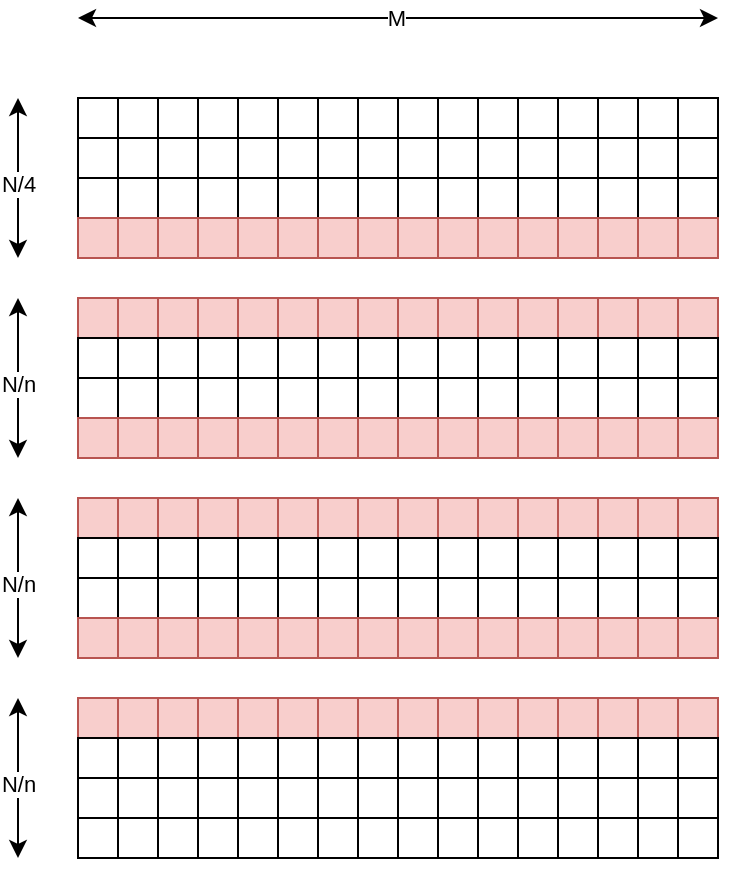 <mxfile version="22.1.2" type="device">
  <diagram name="Page-1" id="BW_q8kiMvgOXN0_l9w44">
    <mxGraphModel dx="1181" dy="976" grid="1" gridSize="10" guides="1" tooltips="1" connect="1" arrows="1" fold="1" page="1" pageScale="1" pageWidth="827" pageHeight="1169" math="0" shadow="0">
      <root>
        <mxCell id="0" />
        <mxCell id="1" parent="0" />
        <mxCell id="4HVdgIBvoIVfLKKro9Ar-2" value="" style="whiteSpace=wrap;html=1;aspect=fixed;" vertex="1" parent="1">
          <mxGeometry x="240" y="230" width="20" height="20" as="geometry" />
        </mxCell>
        <mxCell id="4HVdgIBvoIVfLKKro9Ar-3" value="" style="whiteSpace=wrap;html=1;aspect=fixed;" vertex="1" parent="1">
          <mxGeometry x="260" y="230" width="20" height="20" as="geometry" />
        </mxCell>
        <mxCell id="4HVdgIBvoIVfLKKro9Ar-4" value="" style="whiteSpace=wrap;html=1;aspect=fixed;" vertex="1" parent="1">
          <mxGeometry x="280" y="230" width="20" height="20" as="geometry" />
        </mxCell>
        <mxCell id="4HVdgIBvoIVfLKKro9Ar-5" value="" style="whiteSpace=wrap;html=1;aspect=fixed;" vertex="1" parent="1">
          <mxGeometry x="300" y="230" width="20" height="20" as="geometry" />
        </mxCell>
        <mxCell id="4HVdgIBvoIVfLKKro9Ar-6" value="" style="whiteSpace=wrap;html=1;aspect=fixed;" vertex="1" parent="1">
          <mxGeometry x="320" y="230" width="20" height="20" as="geometry" />
        </mxCell>
        <mxCell id="4HVdgIBvoIVfLKKro9Ar-7" value="" style="whiteSpace=wrap;html=1;aspect=fixed;" vertex="1" parent="1">
          <mxGeometry x="340" y="230" width="20" height="20" as="geometry" />
        </mxCell>
        <mxCell id="4HVdgIBvoIVfLKKro9Ar-8" value="" style="whiteSpace=wrap;html=1;aspect=fixed;" vertex="1" parent="1">
          <mxGeometry x="360" y="230" width="20" height="20" as="geometry" />
        </mxCell>
        <mxCell id="4HVdgIBvoIVfLKKro9Ar-9" value="" style="whiteSpace=wrap;html=1;aspect=fixed;" vertex="1" parent="1">
          <mxGeometry x="380" y="230" width="20" height="20" as="geometry" />
        </mxCell>
        <mxCell id="4HVdgIBvoIVfLKKro9Ar-10" value="" style="whiteSpace=wrap;html=1;aspect=fixed;" vertex="1" parent="1">
          <mxGeometry x="400" y="230" width="20" height="20" as="geometry" />
        </mxCell>
        <mxCell id="4HVdgIBvoIVfLKKro9Ar-11" value="" style="whiteSpace=wrap;html=1;aspect=fixed;" vertex="1" parent="1">
          <mxGeometry x="420" y="230" width="20" height="20" as="geometry" />
        </mxCell>
        <mxCell id="4HVdgIBvoIVfLKKro9Ar-12" value="" style="whiteSpace=wrap;html=1;aspect=fixed;" vertex="1" parent="1">
          <mxGeometry x="440" y="230" width="20" height="20" as="geometry" />
        </mxCell>
        <mxCell id="4HVdgIBvoIVfLKKro9Ar-13" value="" style="whiteSpace=wrap;html=1;aspect=fixed;" vertex="1" parent="1">
          <mxGeometry x="460" y="230" width="20" height="20" as="geometry" />
        </mxCell>
        <mxCell id="4HVdgIBvoIVfLKKro9Ar-14" value="" style="whiteSpace=wrap;html=1;aspect=fixed;" vertex="1" parent="1">
          <mxGeometry x="240" y="250" width="20" height="20" as="geometry" />
        </mxCell>
        <mxCell id="4HVdgIBvoIVfLKKro9Ar-15" value="" style="whiteSpace=wrap;html=1;aspect=fixed;" vertex="1" parent="1">
          <mxGeometry x="260" y="250" width="20" height="20" as="geometry" />
        </mxCell>
        <mxCell id="4HVdgIBvoIVfLKKro9Ar-16" value="" style="whiteSpace=wrap;html=1;aspect=fixed;" vertex="1" parent="1">
          <mxGeometry x="280" y="250" width="20" height="20" as="geometry" />
        </mxCell>
        <mxCell id="4HVdgIBvoIVfLKKro9Ar-17" value="" style="whiteSpace=wrap;html=1;aspect=fixed;" vertex="1" parent="1">
          <mxGeometry x="300" y="250" width="20" height="20" as="geometry" />
        </mxCell>
        <mxCell id="4HVdgIBvoIVfLKKro9Ar-18" value="" style="whiteSpace=wrap;html=1;aspect=fixed;" vertex="1" parent="1">
          <mxGeometry x="320" y="250" width="20" height="20" as="geometry" />
        </mxCell>
        <mxCell id="4HVdgIBvoIVfLKKro9Ar-19" value="" style="whiteSpace=wrap;html=1;aspect=fixed;" vertex="1" parent="1">
          <mxGeometry x="340" y="250" width="20" height="20" as="geometry" />
        </mxCell>
        <mxCell id="4HVdgIBvoIVfLKKro9Ar-20" value="" style="whiteSpace=wrap;html=1;aspect=fixed;" vertex="1" parent="1">
          <mxGeometry x="360" y="250" width="20" height="20" as="geometry" />
        </mxCell>
        <mxCell id="4HVdgIBvoIVfLKKro9Ar-21" value="" style="whiteSpace=wrap;html=1;aspect=fixed;" vertex="1" parent="1">
          <mxGeometry x="380" y="250" width="20" height="20" as="geometry" />
        </mxCell>
        <mxCell id="4HVdgIBvoIVfLKKro9Ar-22" value="" style="whiteSpace=wrap;html=1;aspect=fixed;" vertex="1" parent="1">
          <mxGeometry x="400" y="250" width="20" height="20" as="geometry" />
        </mxCell>
        <mxCell id="4HVdgIBvoIVfLKKro9Ar-23" value="" style="whiteSpace=wrap;html=1;aspect=fixed;" vertex="1" parent="1">
          <mxGeometry x="420" y="250" width="20" height="20" as="geometry" />
        </mxCell>
        <mxCell id="4HVdgIBvoIVfLKKro9Ar-24" value="" style="whiteSpace=wrap;html=1;aspect=fixed;" vertex="1" parent="1">
          <mxGeometry x="440" y="250" width="20" height="20" as="geometry" />
        </mxCell>
        <mxCell id="4HVdgIBvoIVfLKKro9Ar-25" value="" style="whiteSpace=wrap;html=1;aspect=fixed;" vertex="1" parent="1">
          <mxGeometry x="460" y="250" width="20" height="20" as="geometry" />
        </mxCell>
        <mxCell id="4HVdgIBvoIVfLKKro9Ar-26" value="" style="whiteSpace=wrap;html=1;aspect=fixed;" vertex="1" parent="1">
          <mxGeometry x="240" y="270" width="20" height="20" as="geometry" />
        </mxCell>
        <mxCell id="4HVdgIBvoIVfLKKro9Ar-27" value="" style="whiteSpace=wrap;html=1;aspect=fixed;" vertex="1" parent="1">
          <mxGeometry x="260" y="270" width="20" height="20" as="geometry" />
        </mxCell>
        <mxCell id="4HVdgIBvoIVfLKKro9Ar-28" value="" style="whiteSpace=wrap;html=1;aspect=fixed;" vertex="1" parent="1">
          <mxGeometry x="280" y="270" width="20" height="20" as="geometry" />
        </mxCell>
        <mxCell id="4HVdgIBvoIVfLKKro9Ar-29" value="" style="whiteSpace=wrap;html=1;aspect=fixed;" vertex="1" parent="1">
          <mxGeometry x="300" y="270" width="20" height="20" as="geometry" />
        </mxCell>
        <mxCell id="4HVdgIBvoIVfLKKro9Ar-30" value="" style="whiteSpace=wrap;html=1;aspect=fixed;" vertex="1" parent="1">
          <mxGeometry x="320" y="270" width="20" height="20" as="geometry" />
        </mxCell>
        <mxCell id="4HVdgIBvoIVfLKKro9Ar-31" value="" style="whiteSpace=wrap;html=1;aspect=fixed;" vertex="1" parent="1">
          <mxGeometry x="340" y="270" width="20" height="20" as="geometry" />
        </mxCell>
        <mxCell id="4HVdgIBvoIVfLKKro9Ar-32" value="" style="whiteSpace=wrap;html=1;aspect=fixed;" vertex="1" parent="1">
          <mxGeometry x="360" y="270" width="20" height="20" as="geometry" />
        </mxCell>
        <mxCell id="4HVdgIBvoIVfLKKro9Ar-33" value="" style="whiteSpace=wrap;html=1;aspect=fixed;" vertex="1" parent="1">
          <mxGeometry x="380" y="270" width="20" height="20" as="geometry" />
        </mxCell>
        <mxCell id="4HVdgIBvoIVfLKKro9Ar-34" value="" style="whiteSpace=wrap;html=1;aspect=fixed;" vertex="1" parent="1">
          <mxGeometry x="400" y="270" width="20" height="20" as="geometry" />
        </mxCell>
        <mxCell id="4HVdgIBvoIVfLKKro9Ar-35" value="" style="whiteSpace=wrap;html=1;aspect=fixed;" vertex="1" parent="1">
          <mxGeometry x="420" y="270" width="20" height="20" as="geometry" />
        </mxCell>
        <mxCell id="4HVdgIBvoIVfLKKro9Ar-36" value="" style="whiteSpace=wrap;html=1;aspect=fixed;" vertex="1" parent="1">
          <mxGeometry x="440" y="270" width="20" height="20" as="geometry" />
        </mxCell>
        <mxCell id="4HVdgIBvoIVfLKKro9Ar-37" value="" style="whiteSpace=wrap;html=1;aspect=fixed;" vertex="1" parent="1">
          <mxGeometry x="460" y="270" width="20" height="20" as="geometry" />
        </mxCell>
        <mxCell id="4HVdgIBvoIVfLKKro9Ar-38" value="" style="whiteSpace=wrap;html=1;aspect=fixed;fillColor=#f8cecc;strokeColor=#b85450;" vertex="1" parent="1">
          <mxGeometry x="240" y="290" width="20" height="20" as="geometry" />
        </mxCell>
        <mxCell id="4HVdgIBvoIVfLKKro9Ar-39" value="" style="whiteSpace=wrap;html=1;aspect=fixed;fillColor=#f8cecc;strokeColor=#b85450;" vertex="1" parent="1">
          <mxGeometry x="260" y="290" width="20" height="20" as="geometry" />
        </mxCell>
        <mxCell id="4HVdgIBvoIVfLKKro9Ar-40" value="" style="whiteSpace=wrap;html=1;aspect=fixed;fillColor=#f8cecc;strokeColor=#b85450;" vertex="1" parent="1">
          <mxGeometry x="280" y="290" width="20" height="20" as="geometry" />
        </mxCell>
        <mxCell id="4HVdgIBvoIVfLKKro9Ar-41" value="" style="whiteSpace=wrap;html=1;aspect=fixed;fillColor=#f8cecc;strokeColor=#b85450;" vertex="1" parent="1">
          <mxGeometry x="300" y="290" width="20" height="20" as="geometry" />
        </mxCell>
        <mxCell id="4HVdgIBvoIVfLKKro9Ar-42" value="" style="whiteSpace=wrap;html=1;aspect=fixed;fillColor=#f8cecc;strokeColor=#b85450;" vertex="1" parent="1">
          <mxGeometry x="320" y="290" width="20" height="20" as="geometry" />
        </mxCell>
        <mxCell id="4HVdgIBvoIVfLKKro9Ar-43" value="" style="whiteSpace=wrap;html=1;aspect=fixed;fillColor=#f8cecc;strokeColor=#b85450;" vertex="1" parent="1">
          <mxGeometry x="340" y="290" width="20" height="20" as="geometry" />
        </mxCell>
        <mxCell id="4HVdgIBvoIVfLKKro9Ar-44" value="" style="whiteSpace=wrap;html=1;aspect=fixed;fillColor=#f8cecc;strokeColor=#b85450;" vertex="1" parent="1">
          <mxGeometry x="360" y="290" width="20" height="20" as="geometry" />
        </mxCell>
        <mxCell id="4HVdgIBvoIVfLKKro9Ar-45" value="" style="whiteSpace=wrap;html=1;aspect=fixed;fillColor=#f8cecc;strokeColor=#b85450;" vertex="1" parent="1">
          <mxGeometry x="380" y="290" width="20" height="20" as="geometry" />
        </mxCell>
        <mxCell id="4HVdgIBvoIVfLKKro9Ar-46" value="" style="whiteSpace=wrap;html=1;aspect=fixed;fillColor=#f8cecc;strokeColor=#b85450;" vertex="1" parent="1">
          <mxGeometry x="400" y="290" width="20" height="20" as="geometry" />
        </mxCell>
        <mxCell id="4HVdgIBvoIVfLKKro9Ar-47" value="" style="whiteSpace=wrap;html=1;aspect=fixed;fillColor=#f8cecc;strokeColor=#b85450;" vertex="1" parent="1">
          <mxGeometry x="420" y="290" width="20" height="20" as="geometry" />
        </mxCell>
        <mxCell id="4HVdgIBvoIVfLKKro9Ar-48" value="" style="whiteSpace=wrap;html=1;aspect=fixed;fillColor=#f8cecc;strokeColor=#b85450;" vertex="1" parent="1">
          <mxGeometry x="440" y="290" width="20" height="20" as="geometry" />
        </mxCell>
        <mxCell id="4HVdgIBvoIVfLKKro9Ar-49" value="" style="whiteSpace=wrap;html=1;aspect=fixed;fillColor=#f8cecc;strokeColor=#b85450;" vertex="1" parent="1">
          <mxGeometry x="460" y="290" width="20" height="20" as="geometry" />
        </mxCell>
        <mxCell id="4HVdgIBvoIVfLKKro9Ar-50" value="" style="whiteSpace=wrap;html=1;aspect=fixed;fillColor=#f8cecc;strokeColor=#b85450;" vertex="1" parent="1">
          <mxGeometry x="240" y="330" width="20" height="20" as="geometry" />
        </mxCell>
        <mxCell id="4HVdgIBvoIVfLKKro9Ar-51" value="" style="whiteSpace=wrap;html=1;aspect=fixed;fillColor=#f8cecc;strokeColor=#b85450;" vertex="1" parent="1">
          <mxGeometry x="260" y="330" width="20" height="20" as="geometry" />
        </mxCell>
        <mxCell id="4HVdgIBvoIVfLKKro9Ar-52" value="" style="whiteSpace=wrap;html=1;aspect=fixed;fillColor=#f8cecc;strokeColor=#b85450;" vertex="1" parent="1">
          <mxGeometry x="280" y="330" width="20" height="20" as="geometry" />
        </mxCell>
        <mxCell id="4HVdgIBvoIVfLKKro9Ar-53" value="" style="whiteSpace=wrap;html=1;aspect=fixed;fillColor=#f8cecc;strokeColor=#b85450;" vertex="1" parent="1">
          <mxGeometry x="300" y="330" width="20" height="20" as="geometry" />
        </mxCell>
        <mxCell id="4HVdgIBvoIVfLKKro9Ar-54" value="" style="whiteSpace=wrap;html=1;aspect=fixed;fillColor=#f8cecc;strokeColor=#b85450;" vertex="1" parent="1">
          <mxGeometry x="320" y="330" width="20" height="20" as="geometry" />
        </mxCell>
        <mxCell id="4HVdgIBvoIVfLKKro9Ar-55" value="" style="whiteSpace=wrap;html=1;aspect=fixed;fillColor=#f8cecc;strokeColor=#b85450;" vertex="1" parent="1">
          <mxGeometry x="340" y="330" width="20" height="20" as="geometry" />
        </mxCell>
        <mxCell id="4HVdgIBvoIVfLKKro9Ar-56" value="" style="whiteSpace=wrap;html=1;aspect=fixed;fillColor=#f8cecc;strokeColor=#b85450;" vertex="1" parent="1">
          <mxGeometry x="360" y="330" width="20" height="20" as="geometry" />
        </mxCell>
        <mxCell id="4HVdgIBvoIVfLKKro9Ar-57" value="" style="whiteSpace=wrap;html=1;aspect=fixed;fillColor=#f8cecc;strokeColor=#b85450;" vertex="1" parent="1">
          <mxGeometry x="380" y="330" width="20" height="20" as="geometry" />
        </mxCell>
        <mxCell id="4HVdgIBvoIVfLKKro9Ar-58" value="" style="whiteSpace=wrap;html=1;aspect=fixed;fillColor=#f8cecc;strokeColor=#b85450;" vertex="1" parent="1">
          <mxGeometry x="400" y="330" width="20" height="20" as="geometry" />
        </mxCell>
        <mxCell id="4HVdgIBvoIVfLKKro9Ar-59" value="" style="whiteSpace=wrap;html=1;aspect=fixed;fillColor=#f8cecc;strokeColor=#b85450;" vertex="1" parent="1">
          <mxGeometry x="420" y="330" width="20" height="20" as="geometry" />
        </mxCell>
        <mxCell id="4HVdgIBvoIVfLKKro9Ar-60" value="" style="whiteSpace=wrap;html=1;aspect=fixed;fillColor=#f8cecc;strokeColor=#b85450;" vertex="1" parent="1">
          <mxGeometry x="440" y="330" width="20" height="20" as="geometry" />
        </mxCell>
        <mxCell id="4HVdgIBvoIVfLKKro9Ar-61" value="" style="whiteSpace=wrap;html=1;aspect=fixed;fillColor=#f8cecc;strokeColor=#b85450;" vertex="1" parent="1">
          <mxGeometry x="460" y="330" width="20" height="20" as="geometry" />
        </mxCell>
        <mxCell id="4HVdgIBvoIVfLKKro9Ar-62" value="" style="whiteSpace=wrap;html=1;aspect=fixed;" vertex="1" parent="1">
          <mxGeometry x="240" y="350" width="20" height="20" as="geometry" />
        </mxCell>
        <mxCell id="4HVdgIBvoIVfLKKro9Ar-63" value="" style="whiteSpace=wrap;html=1;aspect=fixed;" vertex="1" parent="1">
          <mxGeometry x="260" y="350" width="20" height="20" as="geometry" />
        </mxCell>
        <mxCell id="4HVdgIBvoIVfLKKro9Ar-64" value="" style="whiteSpace=wrap;html=1;aspect=fixed;" vertex="1" parent="1">
          <mxGeometry x="280" y="350" width="20" height="20" as="geometry" />
        </mxCell>
        <mxCell id="4HVdgIBvoIVfLKKro9Ar-65" value="" style="whiteSpace=wrap;html=1;aspect=fixed;" vertex="1" parent="1">
          <mxGeometry x="300" y="350" width="20" height="20" as="geometry" />
        </mxCell>
        <mxCell id="4HVdgIBvoIVfLKKro9Ar-66" value="" style="whiteSpace=wrap;html=1;aspect=fixed;" vertex="1" parent="1">
          <mxGeometry x="320" y="350" width="20" height="20" as="geometry" />
        </mxCell>
        <mxCell id="4HVdgIBvoIVfLKKro9Ar-67" value="" style="whiteSpace=wrap;html=1;aspect=fixed;" vertex="1" parent="1">
          <mxGeometry x="340" y="350" width="20" height="20" as="geometry" />
        </mxCell>
        <mxCell id="4HVdgIBvoIVfLKKro9Ar-68" value="" style="whiteSpace=wrap;html=1;aspect=fixed;" vertex="1" parent="1">
          <mxGeometry x="360" y="350" width="20" height="20" as="geometry" />
        </mxCell>
        <mxCell id="4HVdgIBvoIVfLKKro9Ar-69" value="" style="whiteSpace=wrap;html=1;aspect=fixed;" vertex="1" parent="1">
          <mxGeometry x="380" y="350" width="20" height="20" as="geometry" />
        </mxCell>
        <mxCell id="4HVdgIBvoIVfLKKro9Ar-70" value="" style="whiteSpace=wrap;html=1;aspect=fixed;" vertex="1" parent="1">
          <mxGeometry x="400" y="350" width="20" height="20" as="geometry" />
        </mxCell>
        <mxCell id="4HVdgIBvoIVfLKKro9Ar-71" value="" style="whiteSpace=wrap;html=1;aspect=fixed;" vertex="1" parent="1">
          <mxGeometry x="420" y="350" width="20" height="20" as="geometry" />
        </mxCell>
        <mxCell id="4HVdgIBvoIVfLKKro9Ar-72" value="" style="whiteSpace=wrap;html=1;aspect=fixed;" vertex="1" parent="1">
          <mxGeometry x="440" y="350" width="20" height="20" as="geometry" />
        </mxCell>
        <mxCell id="4HVdgIBvoIVfLKKro9Ar-73" value="" style="whiteSpace=wrap;html=1;aspect=fixed;" vertex="1" parent="1">
          <mxGeometry x="460" y="350" width="20" height="20" as="geometry" />
        </mxCell>
        <mxCell id="4HVdgIBvoIVfLKKro9Ar-74" value="" style="whiteSpace=wrap;html=1;aspect=fixed;" vertex="1" parent="1">
          <mxGeometry x="240" y="370" width="20" height="20" as="geometry" />
        </mxCell>
        <mxCell id="4HVdgIBvoIVfLKKro9Ar-75" value="" style="whiteSpace=wrap;html=1;aspect=fixed;" vertex="1" parent="1">
          <mxGeometry x="260" y="370" width="20" height="20" as="geometry" />
        </mxCell>
        <mxCell id="4HVdgIBvoIVfLKKro9Ar-76" value="" style="whiteSpace=wrap;html=1;aspect=fixed;" vertex="1" parent="1">
          <mxGeometry x="280" y="370" width="20" height="20" as="geometry" />
        </mxCell>
        <mxCell id="4HVdgIBvoIVfLKKro9Ar-77" value="" style="whiteSpace=wrap;html=1;aspect=fixed;" vertex="1" parent="1">
          <mxGeometry x="300" y="370" width="20" height="20" as="geometry" />
        </mxCell>
        <mxCell id="4HVdgIBvoIVfLKKro9Ar-78" value="" style="whiteSpace=wrap;html=1;aspect=fixed;" vertex="1" parent="1">
          <mxGeometry x="320" y="370" width="20" height="20" as="geometry" />
        </mxCell>
        <mxCell id="4HVdgIBvoIVfLKKro9Ar-79" value="" style="whiteSpace=wrap;html=1;aspect=fixed;" vertex="1" parent="1">
          <mxGeometry x="340" y="370" width="20" height="20" as="geometry" />
        </mxCell>
        <mxCell id="4HVdgIBvoIVfLKKro9Ar-80" value="" style="whiteSpace=wrap;html=1;aspect=fixed;" vertex="1" parent="1">
          <mxGeometry x="360" y="370" width="20" height="20" as="geometry" />
        </mxCell>
        <mxCell id="4HVdgIBvoIVfLKKro9Ar-81" value="" style="whiteSpace=wrap;html=1;aspect=fixed;" vertex="1" parent="1">
          <mxGeometry x="380" y="370" width="20" height="20" as="geometry" />
        </mxCell>
        <mxCell id="4HVdgIBvoIVfLKKro9Ar-82" value="" style="whiteSpace=wrap;html=1;aspect=fixed;" vertex="1" parent="1">
          <mxGeometry x="400" y="370" width="20" height="20" as="geometry" />
        </mxCell>
        <mxCell id="4HVdgIBvoIVfLKKro9Ar-83" value="" style="whiteSpace=wrap;html=1;aspect=fixed;" vertex="1" parent="1">
          <mxGeometry x="420" y="370" width="20" height="20" as="geometry" />
        </mxCell>
        <mxCell id="4HVdgIBvoIVfLKKro9Ar-84" value="" style="whiteSpace=wrap;html=1;aspect=fixed;" vertex="1" parent="1">
          <mxGeometry x="440" y="370" width="20" height="20" as="geometry" />
        </mxCell>
        <mxCell id="4HVdgIBvoIVfLKKro9Ar-85" value="" style="whiteSpace=wrap;html=1;aspect=fixed;" vertex="1" parent="1">
          <mxGeometry x="460" y="370" width="20" height="20" as="geometry" />
        </mxCell>
        <mxCell id="4HVdgIBvoIVfLKKro9Ar-86" value="" style="whiteSpace=wrap;html=1;aspect=fixed;fillColor=#f8cecc;strokeColor=#b85450;" vertex="1" parent="1">
          <mxGeometry x="240" y="390" width="20" height="20" as="geometry" />
        </mxCell>
        <mxCell id="4HVdgIBvoIVfLKKro9Ar-87" value="" style="whiteSpace=wrap;html=1;aspect=fixed;fillColor=#f8cecc;strokeColor=#b85450;" vertex="1" parent="1">
          <mxGeometry x="260" y="390" width="20" height="20" as="geometry" />
        </mxCell>
        <mxCell id="4HVdgIBvoIVfLKKro9Ar-88" value="" style="whiteSpace=wrap;html=1;aspect=fixed;fillColor=#f8cecc;strokeColor=#b85450;" vertex="1" parent="1">
          <mxGeometry x="280" y="390" width="20" height="20" as="geometry" />
        </mxCell>
        <mxCell id="4HVdgIBvoIVfLKKro9Ar-89" value="" style="whiteSpace=wrap;html=1;aspect=fixed;fillColor=#f8cecc;strokeColor=#b85450;" vertex="1" parent="1">
          <mxGeometry x="300" y="390" width="20" height="20" as="geometry" />
        </mxCell>
        <mxCell id="4HVdgIBvoIVfLKKro9Ar-90" value="" style="whiteSpace=wrap;html=1;aspect=fixed;fillColor=#f8cecc;strokeColor=#b85450;" vertex="1" parent="1">
          <mxGeometry x="320" y="390" width="20" height="20" as="geometry" />
        </mxCell>
        <mxCell id="4HVdgIBvoIVfLKKro9Ar-91" value="" style="whiteSpace=wrap;html=1;aspect=fixed;fillColor=#f8cecc;strokeColor=#b85450;" vertex="1" parent="1">
          <mxGeometry x="340" y="390" width="20" height="20" as="geometry" />
        </mxCell>
        <mxCell id="4HVdgIBvoIVfLKKro9Ar-92" value="" style="whiteSpace=wrap;html=1;aspect=fixed;fillColor=#f8cecc;strokeColor=#b85450;" vertex="1" parent="1">
          <mxGeometry x="360" y="390" width="20" height="20" as="geometry" />
        </mxCell>
        <mxCell id="4HVdgIBvoIVfLKKro9Ar-93" value="" style="whiteSpace=wrap;html=1;aspect=fixed;fillColor=#f8cecc;strokeColor=#b85450;" vertex="1" parent="1">
          <mxGeometry x="380" y="390" width="20" height="20" as="geometry" />
        </mxCell>
        <mxCell id="4HVdgIBvoIVfLKKro9Ar-94" value="" style="whiteSpace=wrap;html=1;aspect=fixed;fillColor=#f8cecc;strokeColor=#b85450;" vertex="1" parent="1">
          <mxGeometry x="400" y="390" width="20" height="20" as="geometry" />
        </mxCell>
        <mxCell id="4HVdgIBvoIVfLKKro9Ar-95" value="" style="whiteSpace=wrap;html=1;aspect=fixed;fillColor=#f8cecc;strokeColor=#b85450;" vertex="1" parent="1">
          <mxGeometry x="420" y="390" width="20" height="20" as="geometry" />
        </mxCell>
        <mxCell id="4HVdgIBvoIVfLKKro9Ar-96" value="" style="whiteSpace=wrap;html=1;aspect=fixed;fillColor=#f8cecc;strokeColor=#b85450;" vertex="1" parent="1">
          <mxGeometry x="440" y="390" width="20" height="20" as="geometry" />
        </mxCell>
        <mxCell id="4HVdgIBvoIVfLKKro9Ar-97" value="" style="whiteSpace=wrap;html=1;aspect=fixed;fillColor=#f8cecc;strokeColor=#b85450;" vertex="1" parent="1">
          <mxGeometry x="460" y="390" width="20" height="20" as="geometry" />
        </mxCell>
        <mxCell id="4HVdgIBvoIVfLKKro9Ar-98" value="" style="whiteSpace=wrap;html=1;aspect=fixed;fillColor=#f8cecc;strokeColor=#b85450;" vertex="1" parent="1">
          <mxGeometry x="240" y="430" width="20" height="20" as="geometry" />
        </mxCell>
        <mxCell id="4HVdgIBvoIVfLKKro9Ar-99" value="" style="whiteSpace=wrap;html=1;aspect=fixed;fillColor=#f8cecc;strokeColor=#b85450;" vertex="1" parent="1">
          <mxGeometry x="260" y="430" width="20" height="20" as="geometry" />
        </mxCell>
        <mxCell id="4HVdgIBvoIVfLKKro9Ar-100" value="" style="whiteSpace=wrap;html=1;aspect=fixed;fillColor=#f8cecc;strokeColor=#b85450;" vertex="1" parent="1">
          <mxGeometry x="280" y="430" width="20" height="20" as="geometry" />
        </mxCell>
        <mxCell id="4HVdgIBvoIVfLKKro9Ar-101" value="" style="whiteSpace=wrap;html=1;aspect=fixed;fillColor=#f8cecc;strokeColor=#b85450;" vertex="1" parent="1">
          <mxGeometry x="300" y="430" width="20" height="20" as="geometry" />
        </mxCell>
        <mxCell id="4HVdgIBvoIVfLKKro9Ar-102" value="" style="whiteSpace=wrap;html=1;aspect=fixed;fillColor=#f8cecc;strokeColor=#b85450;" vertex="1" parent="1">
          <mxGeometry x="320" y="430" width="20" height="20" as="geometry" />
        </mxCell>
        <mxCell id="4HVdgIBvoIVfLKKro9Ar-103" value="" style="whiteSpace=wrap;html=1;aspect=fixed;fillColor=#f8cecc;strokeColor=#b85450;" vertex="1" parent="1">
          <mxGeometry x="340" y="430" width="20" height="20" as="geometry" />
        </mxCell>
        <mxCell id="4HVdgIBvoIVfLKKro9Ar-104" value="" style="whiteSpace=wrap;html=1;aspect=fixed;fillColor=#f8cecc;strokeColor=#b85450;" vertex="1" parent="1">
          <mxGeometry x="360" y="430" width="20" height="20" as="geometry" />
        </mxCell>
        <mxCell id="4HVdgIBvoIVfLKKro9Ar-105" value="" style="whiteSpace=wrap;html=1;aspect=fixed;fillColor=#f8cecc;strokeColor=#b85450;" vertex="1" parent="1">
          <mxGeometry x="380" y="430" width="20" height="20" as="geometry" />
        </mxCell>
        <mxCell id="4HVdgIBvoIVfLKKro9Ar-106" value="" style="whiteSpace=wrap;html=1;aspect=fixed;fillColor=#f8cecc;strokeColor=#b85450;" vertex="1" parent="1">
          <mxGeometry x="400" y="430" width="20" height="20" as="geometry" />
        </mxCell>
        <mxCell id="4HVdgIBvoIVfLKKro9Ar-107" value="" style="whiteSpace=wrap;html=1;aspect=fixed;fillColor=#f8cecc;strokeColor=#b85450;" vertex="1" parent="1">
          <mxGeometry x="420" y="430" width="20" height="20" as="geometry" />
        </mxCell>
        <mxCell id="4HVdgIBvoIVfLKKro9Ar-108" value="" style="whiteSpace=wrap;html=1;aspect=fixed;fillColor=#f8cecc;strokeColor=#b85450;" vertex="1" parent="1">
          <mxGeometry x="440" y="430" width="20" height="20" as="geometry" />
        </mxCell>
        <mxCell id="4HVdgIBvoIVfLKKro9Ar-109" value="" style="whiteSpace=wrap;html=1;aspect=fixed;fillColor=#f8cecc;strokeColor=#b85450;" vertex="1" parent="1">
          <mxGeometry x="460" y="430" width="20" height="20" as="geometry" />
        </mxCell>
        <mxCell id="4HVdgIBvoIVfLKKro9Ar-110" value="" style="whiteSpace=wrap;html=1;aspect=fixed;" vertex="1" parent="1">
          <mxGeometry x="240" y="450" width="20" height="20" as="geometry" />
        </mxCell>
        <mxCell id="4HVdgIBvoIVfLKKro9Ar-111" value="" style="whiteSpace=wrap;html=1;aspect=fixed;" vertex="1" parent="1">
          <mxGeometry x="260" y="450" width="20" height="20" as="geometry" />
        </mxCell>
        <mxCell id="4HVdgIBvoIVfLKKro9Ar-112" value="" style="whiteSpace=wrap;html=1;aspect=fixed;" vertex="1" parent="1">
          <mxGeometry x="280" y="450" width="20" height="20" as="geometry" />
        </mxCell>
        <mxCell id="4HVdgIBvoIVfLKKro9Ar-113" value="" style="whiteSpace=wrap;html=1;aspect=fixed;" vertex="1" parent="1">
          <mxGeometry x="300" y="450" width="20" height="20" as="geometry" />
        </mxCell>
        <mxCell id="4HVdgIBvoIVfLKKro9Ar-114" value="" style="whiteSpace=wrap;html=1;aspect=fixed;" vertex="1" parent="1">
          <mxGeometry x="320" y="450" width="20" height="20" as="geometry" />
        </mxCell>
        <mxCell id="4HVdgIBvoIVfLKKro9Ar-115" value="" style="whiteSpace=wrap;html=1;aspect=fixed;" vertex="1" parent="1">
          <mxGeometry x="340" y="450" width="20" height="20" as="geometry" />
        </mxCell>
        <mxCell id="4HVdgIBvoIVfLKKro9Ar-116" value="" style="whiteSpace=wrap;html=1;aspect=fixed;" vertex="1" parent="1">
          <mxGeometry x="360" y="450" width="20" height="20" as="geometry" />
        </mxCell>
        <mxCell id="4HVdgIBvoIVfLKKro9Ar-117" value="" style="whiteSpace=wrap;html=1;aspect=fixed;" vertex="1" parent="1">
          <mxGeometry x="380" y="450" width="20" height="20" as="geometry" />
        </mxCell>
        <mxCell id="4HVdgIBvoIVfLKKro9Ar-118" value="" style="whiteSpace=wrap;html=1;aspect=fixed;" vertex="1" parent="1">
          <mxGeometry x="400" y="450" width="20" height="20" as="geometry" />
        </mxCell>
        <mxCell id="4HVdgIBvoIVfLKKro9Ar-119" value="" style="whiteSpace=wrap;html=1;aspect=fixed;" vertex="1" parent="1">
          <mxGeometry x="420" y="450" width="20" height="20" as="geometry" />
        </mxCell>
        <mxCell id="4HVdgIBvoIVfLKKro9Ar-120" value="" style="whiteSpace=wrap;html=1;aspect=fixed;" vertex="1" parent="1">
          <mxGeometry x="440" y="450" width="20" height="20" as="geometry" />
        </mxCell>
        <mxCell id="4HVdgIBvoIVfLKKro9Ar-121" value="" style="whiteSpace=wrap;html=1;aspect=fixed;" vertex="1" parent="1">
          <mxGeometry x="460" y="450" width="20" height="20" as="geometry" />
        </mxCell>
        <mxCell id="4HVdgIBvoIVfLKKro9Ar-122" value="" style="whiteSpace=wrap;html=1;aspect=fixed;" vertex="1" parent="1">
          <mxGeometry x="240" y="470" width="20" height="20" as="geometry" />
        </mxCell>
        <mxCell id="4HVdgIBvoIVfLKKro9Ar-123" value="" style="whiteSpace=wrap;html=1;aspect=fixed;" vertex="1" parent="1">
          <mxGeometry x="260" y="470" width="20" height="20" as="geometry" />
        </mxCell>
        <mxCell id="4HVdgIBvoIVfLKKro9Ar-124" value="" style="whiteSpace=wrap;html=1;aspect=fixed;" vertex="1" parent="1">
          <mxGeometry x="280" y="470" width="20" height="20" as="geometry" />
        </mxCell>
        <mxCell id="4HVdgIBvoIVfLKKro9Ar-125" value="" style="whiteSpace=wrap;html=1;aspect=fixed;" vertex="1" parent="1">
          <mxGeometry x="300" y="470" width="20" height="20" as="geometry" />
        </mxCell>
        <mxCell id="4HVdgIBvoIVfLKKro9Ar-126" value="" style="whiteSpace=wrap;html=1;aspect=fixed;" vertex="1" parent="1">
          <mxGeometry x="320" y="470" width="20" height="20" as="geometry" />
        </mxCell>
        <mxCell id="4HVdgIBvoIVfLKKro9Ar-127" value="" style="whiteSpace=wrap;html=1;aspect=fixed;" vertex="1" parent="1">
          <mxGeometry x="340" y="470" width="20" height="20" as="geometry" />
        </mxCell>
        <mxCell id="4HVdgIBvoIVfLKKro9Ar-128" value="" style="whiteSpace=wrap;html=1;aspect=fixed;" vertex="1" parent="1">
          <mxGeometry x="360" y="470" width="20" height="20" as="geometry" />
        </mxCell>
        <mxCell id="4HVdgIBvoIVfLKKro9Ar-129" value="" style="whiteSpace=wrap;html=1;aspect=fixed;" vertex="1" parent="1">
          <mxGeometry x="380" y="470" width="20" height="20" as="geometry" />
        </mxCell>
        <mxCell id="4HVdgIBvoIVfLKKro9Ar-130" value="" style="whiteSpace=wrap;html=1;aspect=fixed;" vertex="1" parent="1">
          <mxGeometry x="400" y="470" width="20" height="20" as="geometry" />
        </mxCell>
        <mxCell id="4HVdgIBvoIVfLKKro9Ar-131" value="" style="whiteSpace=wrap;html=1;aspect=fixed;" vertex="1" parent="1">
          <mxGeometry x="420" y="470" width="20" height="20" as="geometry" />
        </mxCell>
        <mxCell id="4HVdgIBvoIVfLKKro9Ar-132" value="" style="whiteSpace=wrap;html=1;aspect=fixed;" vertex="1" parent="1">
          <mxGeometry x="440" y="470" width="20" height="20" as="geometry" />
        </mxCell>
        <mxCell id="4HVdgIBvoIVfLKKro9Ar-133" value="" style="whiteSpace=wrap;html=1;aspect=fixed;" vertex="1" parent="1">
          <mxGeometry x="460" y="470" width="20" height="20" as="geometry" />
        </mxCell>
        <mxCell id="4HVdgIBvoIVfLKKro9Ar-134" value="" style="whiteSpace=wrap;html=1;aspect=fixed;fillColor=#f8cecc;strokeColor=#b85450;" vertex="1" parent="1">
          <mxGeometry x="240" y="490" width="20" height="20" as="geometry" />
        </mxCell>
        <mxCell id="4HVdgIBvoIVfLKKro9Ar-135" value="" style="whiteSpace=wrap;html=1;aspect=fixed;fillColor=#f8cecc;strokeColor=#b85450;" vertex="1" parent="1">
          <mxGeometry x="260" y="490" width="20" height="20" as="geometry" />
        </mxCell>
        <mxCell id="4HVdgIBvoIVfLKKro9Ar-136" value="" style="whiteSpace=wrap;html=1;aspect=fixed;fillColor=#f8cecc;strokeColor=#b85450;" vertex="1" parent="1">
          <mxGeometry x="280" y="490" width="20" height="20" as="geometry" />
        </mxCell>
        <mxCell id="4HVdgIBvoIVfLKKro9Ar-137" value="" style="whiteSpace=wrap;html=1;aspect=fixed;fillColor=#f8cecc;strokeColor=#b85450;" vertex="1" parent="1">
          <mxGeometry x="300" y="490" width="20" height="20" as="geometry" />
        </mxCell>
        <mxCell id="4HVdgIBvoIVfLKKro9Ar-138" value="" style="whiteSpace=wrap;html=1;aspect=fixed;fillColor=#f8cecc;strokeColor=#b85450;" vertex="1" parent="1">
          <mxGeometry x="320" y="490" width="20" height="20" as="geometry" />
        </mxCell>
        <mxCell id="4HVdgIBvoIVfLKKro9Ar-139" value="" style="whiteSpace=wrap;html=1;aspect=fixed;fillColor=#f8cecc;strokeColor=#b85450;" vertex="1" parent="1">
          <mxGeometry x="340" y="490" width="20" height="20" as="geometry" />
        </mxCell>
        <mxCell id="4HVdgIBvoIVfLKKro9Ar-140" value="" style="whiteSpace=wrap;html=1;aspect=fixed;fillColor=#f8cecc;strokeColor=#b85450;" vertex="1" parent="1">
          <mxGeometry x="360" y="490" width="20" height="20" as="geometry" />
        </mxCell>
        <mxCell id="4HVdgIBvoIVfLKKro9Ar-141" value="" style="whiteSpace=wrap;html=1;aspect=fixed;fillColor=#f8cecc;strokeColor=#b85450;" vertex="1" parent="1">
          <mxGeometry x="380" y="490" width="20" height="20" as="geometry" />
        </mxCell>
        <mxCell id="4HVdgIBvoIVfLKKro9Ar-142" value="" style="whiteSpace=wrap;html=1;aspect=fixed;fillColor=#f8cecc;strokeColor=#b85450;" vertex="1" parent="1">
          <mxGeometry x="400" y="490" width="20" height="20" as="geometry" />
        </mxCell>
        <mxCell id="4HVdgIBvoIVfLKKro9Ar-143" value="" style="whiteSpace=wrap;html=1;aspect=fixed;fillColor=#f8cecc;strokeColor=#b85450;" vertex="1" parent="1">
          <mxGeometry x="420" y="490" width="20" height="20" as="geometry" />
        </mxCell>
        <mxCell id="4HVdgIBvoIVfLKKro9Ar-144" value="" style="whiteSpace=wrap;html=1;aspect=fixed;fillColor=#f8cecc;strokeColor=#b85450;" vertex="1" parent="1">
          <mxGeometry x="440" y="490" width="20" height="20" as="geometry" />
        </mxCell>
        <mxCell id="4HVdgIBvoIVfLKKro9Ar-145" value="" style="whiteSpace=wrap;html=1;aspect=fixed;fillColor=#f8cecc;strokeColor=#b85450;" vertex="1" parent="1">
          <mxGeometry x="460" y="490" width="20" height="20" as="geometry" />
        </mxCell>
        <mxCell id="4HVdgIBvoIVfLKKro9Ar-146" value="" style="whiteSpace=wrap;html=1;aspect=fixed;" vertex="1" parent="1">
          <mxGeometry x="480" y="230" width="20" height="20" as="geometry" />
        </mxCell>
        <mxCell id="4HVdgIBvoIVfLKKro9Ar-147" value="" style="whiteSpace=wrap;html=1;aspect=fixed;" vertex="1" parent="1">
          <mxGeometry x="500" y="230" width="20" height="20" as="geometry" />
        </mxCell>
        <mxCell id="4HVdgIBvoIVfLKKro9Ar-148" value="" style="whiteSpace=wrap;html=1;aspect=fixed;" vertex="1" parent="1">
          <mxGeometry x="520" y="230" width="20" height="20" as="geometry" />
        </mxCell>
        <mxCell id="4HVdgIBvoIVfLKKro9Ar-149" value="" style="whiteSpace=wrap;html=1;aspect=fixed;" vertex="1" parent="1">
          <mxGeometry x="540" y="230" width="20" height="20" as="geometry" />
        </mxCell>
        <mxCell id="4HVdgIBvoIVfLKKro9Ar-150" value="" style="whiteSpace=wrap;html=1;aspect=fixed;" vertex="1" parent="1">
          <mxGeometry x="480" y="250" width="20" height="20" as="geometry" />
        </mxCell>
        <mxCell id="4HVdgIBvoIVfLKKro9Ar-151" value="" style="whiteSpace=wrap;html=1;aspect=fixed;" vertex="1" parent="1">
          <mxGeometry x="500" y="250" width="20" height="20" as="geometry" />
        </mxCell>
        <mxCell id="4HVdgIBvoIVfLKKro9Ar-152" value="" style="whiteSpace=wrap;html=1;aspect=fixed;" vertex="1" parent="1">
          <mxGeometry x="520" y="250" width="20" height="20" as="geometry" />
        </mxCell>
        <mxCell id="4HVdgIBvoIVfLKKro9Ar-153" value="" style="whiteSpace=wrap;html=1;aspect=fixed;" vertex="1" parent="1">
          <mxGeometry x="540" y="250" width="20" height="20" as="geometry" />
        </mxCell>
        <mxCell id="4HVdgIBvoIVfLKKro9Ar-154" value="" style="whiteSpace=wrap;html=1;aspect=fixed;" vertex="1" parent="1">
          <mxGeometry x="480" y="270" width="20" height="20" as="geometry" />
        </mxCell>
        <mxCell id="4HVdgIBvoIVfLKKro9Ar-155" value="" style="whiteSpace=wrap;html=1;aspect=fixed;" vertex="1" parent="1">
          <mxGeometry x="500" y="270" width="20" height="20" as="geometry" />
        </mxCell>
        <mxCell id="4HVdgIBvoIVfLKKro9Ar-156" value="" style="whiteSpace=wrap;html=1;aspect=fixed;" vertex="1" parent="1">
          <mxGeometry x="520" y="270" width="20" height="20" as="geometry" />
        </mxCell>
        <mxCell id="4HVdgIBvoIVfLKKro9Ar-157" value="" style="whiteSpace=wrap;html=1;aspect=fixed;" vertex="1" parent="1">
          <mxGeometry x="540" y="270" width="20" height="20" as="geometry" />
        </mxCell>
        <mxCell id="4HVdgIBvoIVfLKKro9Ar-158" value="" style="whiteSpace=wrap;html=1;aspect=fixed;fillColor=#f8cecc;strokeColor=#b85450;" vertex="1" parent="1">
          <mxGeometry x="480" y="290" width="20" height="20" as="geometry" />
        </mxCell>
        <mxCell id="4HVdgIBvoIVfLKKro9Ar-159" value="" style="whiteSpace=wrap;html=1;aspect=fixed;fillColor=#f8cecc;strokeColor=#b85450;" vertex="1" parent="1">
          <mxGeometry x="500" y="290" width="20" height="20" as="geometry" />
        </mxCell>
        <mxCell id="4HVdgIBvoIVfLKKro9Ar-160" value="" style="whiteSpace=wrap;html=1;aspect=fixed;fillColor=#f8cecc;strokeColor=#b85450;" vertex="1" parent="1">
          <mxGeometry x="520" y="290" width="20" height="20" as="geometry" />
        </mxCell>
        <mxCell id="4HVdgIBvoIVfLKKro9Ar-161" value="" style="whiteSpace=wrap;html=1;aspect=fixed;fillColor=#f8cecc;strokeColor=#b85450;" vertex="1" parent="1">
          <mxGeometry x="540" y="290" width="20" height="20" as="geometry" />
        </mxCell>
        <mxCell id="4HVdgIBvoIVfLKKro9Ar-162" value="" style="whiteSpace=wrap;html=1;aspect=fixed;fillColor=#f8cecc;strokeColor=#b85450;" vertex="1" parent="1">
          <mxGeometry x="480" y="330" width="20" height="20" as="geometry" />
        </mxCell>
        <mxCell id="4HVdgIBvoIVfLKKro9Ar-163" value="" style="whiteSpace=wrap;html=1;aspect=fixed;fillColor=#f8cecc;strokeColor=#b85450;" vertex="1" parent="1">
          <mxGeometry x="500" y="330" width="20" height="20" as="geometry" />
        </mxCell>
        <mxCell id="4HVdgIBvoIVfLKKro9Ar-164" value="" style="whiteSpace=wrap;html=1;aspect=fixed;fillColor=#f8cecc;strokeColor=#b85450;" vertex="1" parent="1">
          <mxGeometry x="520" y="330" width="20" height="20" as="geometry" />
        </mxCell>
        <mxCell id="4HVdgIBvoIVfLKKro9Ar-165" value="" style="whiteSpace=wrap;html=1;aspect=fixed;fillColor=#f8cecc;strokeColor=#b85450;" vertex="1" parent="1">
          <mxGeometry x="540" y="330" width="20" height="20" as="geometry" />
        </mxCell>
        <mxCell id="4HVdgIBvoIVfLKKro9Ar-166" value="" style="whiteSpace=wrap;html=1;aspect=fixed;" vertex="1" parent="1">
          <mxGeometry x="480" y="350" width="20" height="20" as="geometry" />
        </mxCell>
        <mxCell id="4HVdgIBvoIVfLKKro9Ar-167" value="" style="whiteSpace=wrap;html=1;aspect=fixed;" vertex="1" parent="1">
          <mxGeometry x="500" y="350" width="20" height="20" as="geometry" />
        </mxCell>
        <mxCell id="4HVdgIBvoIVfLKKro9Ar-168" value="" style="whiteSpace=wrap;html=1;aspect=fixed;" vertex="1" parent="1">
          <mxGeometry x="520" y="350" width="20" height="20" as="geometry" />
        </mxCell>
        <mxCell id="4HVdgIBvoIVfLKKro9Ar-169" value="" style="whiteSpace=wrap;html=1;aspect=fixed;" vertex="1" parent="1">
          <mxGeometry x="540" y="350" width="20" height="20" as="geometry" />
        </mxCell>
        <mxCell id="4HVdgIBvoIVfLKKro9Ar-170" value="" style="whiteSpace=wrap;html=1;aspect=fixed;" vertex="1" parent="1">
          <mxGeometry x="480" y="370" width="20" height="20" as="geometry" />
        </mxCell>
        <mxCell id="4HVdgIBvoIVfLKKro9Ar-171" value="" style="whiteSpace=wrap;html=1;aspect=fixed;" vertex="1" parent="1">
          <mxGeometry x="500" y="370" width="20" height="20" as="geometry" />
        </mxCell>
        <mxCell id="4HVdgIBvoIVfLKKro9Ar-172" value="" style="whiteSpace=wrap;html=1;aspect=fixed;" vertex="1" parent="1">
          <mxGeometry x="520" y="370" width="20" height="20" as="geometry" />
        </mxCell>
        <mxCell id="4HVdgIBvoIVfLKKro9Ar-173" value="" style="whiteSpace=wrap;html=1;aspect=fixed;" vertex="1" parent="1">
          <mxGeometry x="540" y="370" width="20" height="20" as="geometry" />
        </mxCell>
        <mxCell id="4HVdgIBvoIVfLKKro9Ar-174" value="" style="whiteSpace=wrap;html=1;aspect=fixed;fillColor=#f8cecc;strokeColor=#b85450;" vertex="1" parent="1">
          <mxGeometry x="480" y="390" width="20" height="20" as="geometry" />
        </mxCell>
        <mxCell id="4HVdgIBvoIVfLKKro9Ar-175" value="" style="whiteSpace=wrap;html=1;aspect=fixed;fillColor=#f8cecc;strokeColor=#b85450;" vertex="1" parent="1">
          <mxGeometry x="500" y="390" width="20" height="20" as="geometry" />
        </mxCell>
        <mxCell id="4HVdgIBvoIVfLKKro9Ar-176" value="" style="whiteSpace=wrap;html=1;aspect=fixed;fillColor=#f8cecc;strokeColor=#b85450;" vertex="1" parent="1">
          <mxGeometry x="520" y="390" width="20" height="20" as="geometry" />
        </mxCell>
        <mxCell id="4HVdgIBvoIVfLKKro9Ar-177" value="" style="whiteSpace=wrap;html=1;aspect=fixed;fillColor=#f8cecc;strokeColor=#b85450;" vertex="1" parent="1">
          <mxGeometry x="540" y="390" width="20" height="20" as="geometry" />
        </mxCell>
        <mxCell id="4HVdgIBvoIVfLKKro9Ar-178" value="" style="whiteSpace=wrap;html=1;aspect=fixed;fillColor=#f8cecc;strokeColor=#b85450;" vertex="1" parent="1">
          <mxGeometry x="480" y="430" width="20" height="20" as="geometry" />
        </mxCell>
        <mxCell id="4HVdgIBvoIVfLKKro9Ar-179" value="" style="whiteSpace=wrap;html=1;aspect=fixed;fillColor=#f8cecc;strokeColor=#b85450;" vertex="1" parent="1">
          <mxGeometry x="500" y="430" width="20" height="20" as="geometry" />
        </mxCell>
        <mxCell id="4HVdgIBvoIVfLKKro9Ar-180" value="" style="whiteSpace=wrap;html=1;aspect=fixed;fillColor=#f8cecc;strokeColor=#b85450;" vertex="1" parent="1">
          <mxGeometry x="520" y="430" width="20" height="20" as="geometry" />
        </mxCell>
        <mxCell id="4HVdgIBvoIVfLKKro9Ar-181" value="" style="whiteSpace=wrap;html=1;aspect=fixed;fillColor=#f8cecc;strokeColor=#b85450;" vertex="1" parent="1">
          <mxGeometry x="540" y="430" width="20" height="20" as="geometry" />
        </mxCell>
        <mxCell id="4HVdgIBvoIVfLKKro9Ar-182" value="" style="whiteSpace=wrap;html=1;aspect=fixed;" vertex="1" parent="1">
          <mxGeometry x="480" y="450" width="20" height="20" as="geometry" />
        </mxCell>
        <mxCell id="4HVdgIBvoIVfLKKro9Ar-183" value="" style="whiteSpace=wrap;html=1;aspect=fixed;" vertex="1" parent="1">
          <mxGeometry x="500" y="450" width="20" height="20" as="geometry" />
        </mxCell>
        <mxCell id="4HVdgIBvoIVfLKKro9Ar-184" value="" style="whiteSpace=wrap;html=1;aspect=fixed;" vertex="1" parent="1">
          <mxGeometry x="520" y="450" width="20" height="20" as="geometry" />
        </mxCell>
        <mxCell id="4HVdgIBvoIVfLKKro9Ar-185" value="" style="whiteSpace=wrap;html=1;aspect=fixed;" vertex="1" parent="1">
          <mxGeometry x="540" y="450" width="20" height="20" as="geometry" />
        </mxCell>
        <mxCell id="4HVdgIBvoIVfLKKro9Ar-186" value="" style="whiteSpace=wrap;html=1;aspect=fixed;" vertex="1" parent="1">
          <mxGeometry x="480" y="470" width="20" height="20" as="geometry" />
        </mxCell>
        <mxCell id="4HVdgIBvoIVfLKKro9Ar-187" value="" style="whiteSpace=wrap;html=1;aspect=fixed;" vertex="1" parent="1">
          <mxGeometry x="500" y="470" width="20" height="20" as="geometry" />
        </mxCell>
        <mxCell id="4HVdgIBvoIVfLKKro9Ar-188" value="" style="whiteSpace=wrap;html=1;aspect=fixed;" vertex="1" parent="1">
          <mxGeometry x="520" y="470" width="20" height="20" as="geometry" />
        </mxCell>
        <mxCell id="4HVdgIBvoIVfLKKro9Ar-189" value="" style="whiteSpace=wrap;html=1;aspect=fixed;" vertex="1" parent="1">
          <mxGeometry x="540" y="470" width="20" height="20" as="geometry" />
        </mxCell>
        <mxCell id="4HVdgIBvoIVfLKKro9Ar-190" value="" style="whiteSpace=wrap;html=1;aspect=fixed;fillColor=#f8cecc;strokeColor=#b85450;" vertex="1" parent="1">
          <mxGeometry x="480" y="490" width="20" height="20" as="geometry" />
        </mxCell>
        <mxCell id="4HVdgIBvoIVfLKKro9Ar-191" value="" style="whiteSpace=wrap;html=1;aspect=fixed;fillColor=#f8cecc;strokeColor=#b85450;" vertex="1" parent="1">
          <mxGeometry x="500" y="490" width="20" height="20" as="geometry" />
        </mxCell>
        <mxCell id="4HVdgIBvoIVfLKKro9Ar-192" value="" style="whiteSpace=wrap;html=1;aspect=fixed;fillColor=#f8cecc;strokeColor=#b85450;" vertex="1" parent="1">
          <mxGeometry x="520" y="490" width="20" height="20" as="geometry" />
        </mxCell>
        <mxCell id="4HVdgIBvoIVfLKKro9Ar-193" value="" style="whiteSpace=wrap;html=1;aspect=fixed;fillColor=#f8cecc;strokeColor=#b85450;" vertex="1" parent="1">
          <mxGeometry x="540" y="490" width="20" height="20" as="geometry" />
        </mxCell>
        <mxCell id="4HVdgIBvoIVfLKKro9Ar-194" value="" style="whiteSpace=wrap;html=1;aspect=fixed;fillColor=#f8cecc;strokeColor=#b85450;" vertex="1" parent="1">
          <mxGeometry x="240" y="530" width="20" height="20" as="geometry" />
        </mxCell>
        <mxCell id="4HVdgIBvoIVfLKKro9Ar-195" value="" style="whiteSpace=wrap;html=1;aspect=fixed;fillColor=#f8cecc;strokeColor=#b85450;" vertex="1" parent="1">
          <mxGeometry x="260" y="530" width="20" height="20" as="geometry" />
        </mxCell>
        <mxCell id="4HVdgIBvoIVfLKKro9Ar-196" value="" style="whiteSpace=wrap;html=1;aspect=fixed;fillColor=#f8cecc;strokeColor=#b85450;" vertex="1" parent="1">
          <mxGeometry x="280" y="530" width="20" height="20" as="geometry" />
        </mxCell>
        <mxCell id="4HVdgIBvoIVfLKKro9Ar-197" value="" style="whiteSpace=wrap;html=1;aspect=fixed;fillColor=#f8cecc;strokeColor=#b85450;" vertex="1" parent="1">
          <mxGeometry x="300" y="530" width="20" height="20" as="geometry" />
        </mxCell>
        <mxCell id="4HVdgIBvoIVfLKKro9Ar-198" value="" style="whiteSpace=wrap;html=1;aspect=fixed;fillColor=#f8cecc;strokeColor=#b85450;" vertex="1" parent="1">
          <mxGeometry x="320" y="530" width="20" height="20" as="geometry" />
        </mxCell>
        <mxCell id="4HVdgIBvoIVfLKKro9Ar-199" value="" style="whiteSpace=wrap;html=1;aspect=fixed;fillColor=#f8cecc;strokeColor=#b85450;" vertex="1" parent="1">
          <mxGeometry x="340" y="530" width="20" height="20" as="geometry" />
        </mxCell>
        <mxCell id="4HVdgIBvoIVfLKKro9Ar-200" value="" style="whiteSpace=wrap;html=1;aspect=fixed;fillColor=#f8cecc;strokeColor=#b85450;" vertex="1" parent="1">
          <mxGeometry x="360" y="530" width="20" height="20" as="geometry" />
        </mxCell>
        <mxCell id="4HVdgIBvoIVfLKKro9Ar-201" value="" style="whiteSpace=wrap;html=1;aspect=fixed;fillColor=#f8cecc;strokeColor=#b85450;" vertex="1" parent="1">
          <mxGeometry x="380" y="530" width="20" height="20" as="geometry" />
        </mxCell>
        <mxCell id="4HVdgIBvoIVfLKKro9Ar-202" value="" style="whiteSpace=wrap;html=1;aspect=fixed;fillColor=#f8cecc;strokeColor=#b85450;" vertex="1" parent="1">
          <mxGeometry x="400" y="530" width="20" height="20" as="geometry" />
        </mxCell>
        <mxCell id="4HVdgIBvoIVfLKKro9Ar-203" value="" style="whiteSpace=wrap;html=1;aspect=fixed;fillColor=#f8cecc;strokeColor=#b85450;" vertex="1" parent="1">
          <mxGeometry x="420" y="530" width="20" height="20" as="geometry" />
        </mxCell>
        <mxCell id="4HVdgIBvoIVfLKKro9Ar-204" value="" style="whiteSpace=wrap;html=1;aspect=fixed;fillColor=#f8cecc;strokeColor=#b85450;" vertex="1" parent="1">
          <mxGeometry x="440" y="530" width="20" height="20" as="geometry" />
        </mxCell>
        <mxCell id="4HVdgIBvoIVfLKKro9Ar-205" value="" style="whiteSpace=wrap;html=1;aspect=fixed;fillColor=#f8cecc;strokeColor=#b85450;" vertex="1" parent="1">
          <mxGeometry x="460" y="530" width="20" height="20" as="geometry" />
        </mxCell>
        <mxCell id="4HVdgIBvoIVfLKKro9Ar-206" value="" style="whiteSpace=wrap;html=1;aspect=fixed;" vertex="1" parent="1">
          <mxGeometry x="240" y="550" width="20" height="20" as="geometry" />
        </mxCell>
        <mxCell id="4HVdgIBvoIVfLKKro9Ar-207" value="" style="whiteSpace=wrap;html=1;aspect=fixed;" vertex="1" parent="1">
          <mxGeometry x="260" y="550" width="20" height="20" as="geometry" />
        </mxCell>
        <mxCell id="4HVdgIBvoIVfLKKro9Ar-208" value="" style="whiteSpace=wrap;html=1;aspect=fixed;" vertex="1" parent="1">
          <mxGeometry x="280" y="550" width="20" height="20" as="geometry" />
        </mxCell>
        <mxCell id="4HVdgIBvoIVfLKKro9Ar-209" value="" style="whiteSpace=wrap;html=1;aspect=fixed;" vertex="1" parent="1">
          <mxGeometry x="300" y="550" width="20" height="20" as="geometry" />
        </mxCell>
        <mxCell id="4HVdgIBvoIVfLKKro9Ar-210" value="" style="whiteSpace=wrap;html=1;aspect=fixed;" vertex="1" parent="1">
          <mxGeometry x="320" y="550" width="20" height="20" as="geometry" />
        </mxCell>
        <mxCell id="4HVdgIBvoIVfLKKro9Ar-211" value="" style="whiteSpace=wrap;html=1;aspect=fixed;" vertex="1" parent="1">
          <mxGeometry x="340" y="550" width="20" height="20" as="geometry" />
        </mxCell>
        <mxCell id="4HVdgIBvoIVfLKKro9Ar-212" value="" style="whiteSpace=wrap;html=1;aspect=fixed;" vertex="1" parent="1">
          <mxGeometry x="360" y="550" width="20" height="20" as="geometry" />
        </mxCell>
        <mxCell id="4HVdgIBvoIVfLKKro9Ar-213" value="" style="whiteSpace=wrap;html=1;aspect=fixed;" vertex="1" parent="1">
          <mxGeometry x="380" y="550" width="20" height="20" as="geometry" />
        </mxCell>
        <mxCell id="4HVdgIBvoIVfLKKro9Ar-214" value="" style="whiteSpace=wrap;html=1;aspect=fixed;" vertex="1" parent="1">
          <mxGeometry x="400" y="550" width="20" height="20" as="geometry" />
        </mxCell>
        <mxCell id="4HVdgIBvoIVfLKKro9Ar-215" value="" style="whiteSpace=wrap;html=1;aspect=fixed;" vertex="1" parent="1">
          <mxGeometry x="420" y="550" width="20" height="20" as="geometry" />
        </mxCell>
        <mxCell id="4HVdgIBvoIVfLKKro9Ar-216" value="" style="whiteSpace=wrap;html=1;aspect=fixed;" vertex="1" parent="1">
          <mxGeometry x="440" y="550" width="20" height="20" as="geometry" />
        </mxCell>
        <mxCell id="4HVdgIBvoIVfLKKro9Ar-217" value="" style="whiteSpace=wrap;html=1;aspect=fixed;" vertex="1" parent="1">
          <mxGeometry x="460" y="550" width="20" height="20" as="geometry" />
        </mxCell>
        <mxCell id="4HVdgIBvoIVfLKKro9Ar-218" value="" style="whiteSpace=wrap;html=1;aspect=fixed;" vertex="1" parent="1">
          <mxGeometry x="240" y="570" width="20" height="20" as="geometry" />
        </mxCell>
        <mxCell id="4HVdgIBvoIVfLKKro9Ar-219" value="" style="whiteSpace=wrap;html=1;aspect=fixed;" vertex="1" parent="1">
          <mxGeometry x="260" y="570" width="20" height="20" as="geometry" />
        </mxCell>
        <mxCell id="4HVdgIBvoIVfLKKro9Ar-220" value="" style="whiteSpace=wrap;html=1;aspect=fixed;" vertex="1" parent="1">
          <mxGeometry x="280" y="570" width="20" height="20" as="geometry" />
        </mxCell>
        <mxCell id="4HVdgIBvoIVfLKKro9Ar-221" value="" style="whiteSpace=wrap;html=1;aspect=fixed;" vertex="1" parent="1">
          <mxGeometry x="300" y="570" width="20" height="20" as="geometry" />
        </mxCell>
        <mxCell id="4HVdgIBvoIVfLKKro9Ar-222" value="" style="whiteSpace=wrap;html=1;aspect=fixed;" vertex="1" parent="1">
          <mxGeometry x="320" y="570" width="20" height="20" as="geometry" />
        </mxCell>
        <mxCell id="4HVdgIBvoIVfLKKro9Ar-223" value="" style="whiteSpace=wrap;html=1;aspect=fixed;" vertex="1" parent="1">
          <mxGeometry x="340" y="570" width="20" height="20" as="geometry" />
        </mxCell>
        <mxCell id="4HVdgIBvoIVfLKKro9Ar-224" value="" style="whiteSpace=wrap;html=1;aspect=fixed;" vertex="1" parent="1">
          <mxGeometry x="360" y="570" width="20" height="20" as="geometry" />
        </mxCell>
        <mxCell id="4HVdgIBvoIVfLKKro9Ar-225" value="" style="whiteSpace=wrap;html=1;aspect=fixed;" vertex="1" parent="1">
          <mxGeometry x="380" y="570" width="20" height="20" as="geometry" />
        </mxCell>
        <mxCell id="4HVdgIBvoIVfLKKro9Ar-226" value="" style="whiteSpace=wrap;html=1;aspect=fixed;" vertex="1" parent="1">
          <mxGeometry x="400" y="570" width="20" height="20" as="geometry" />
        </mxCell>
        <mxCell id="4HVdgIBvoIVfLKKro9Ar-227" value="" style="whiteSpace=wrap;html=1;aspect=fixed;" vertex="1" parent="1">
          <mxGeometry x="420" y="570" width="20" height="20" as="geometry" />
        </mxCell>
        <mxCell id="4HVdgIBvoIVfLKKro9Ar-228" value="" style="whiteSpace=wrap;html=1;aspect=fixed;" vertex="1" parent="1">
          <mxGeometry x="440" y="570" width="20" height="20" as="geometry" />
        </mxCell>
        <mxCell id="4HVdgIBvoIVfLKKro9Ar-229" value="" style="whiteSpace=wrap;html=1;aspect=fixed;" vertex="1" parent="1">
          <mxGeometry x="460" y="570" width="20" height="20" as="geometry" />
        </mxCell>
        <mxCell id="4HVdgIBvoIVfLKKro9Ar-230" value="" style="whiteSpace=wrap;html=1;aspect=fixed;" vertex="1" parent="1">
          <mxGeometry x="240" y="590" width="20" height="20" as="geometry" />
        </mxCell>
        <mxCell id="4HVdgIBvoIVfLKKro9Ar-231" value="" style="whiteSpace=wrap;html=1;aspect=fixed;" vertex="1" parent="1">
          <mxGeometry x="260" y="590" width="20" height="20" as="geometry" />
        </mxCell>
        <mxCell id="4HVdgIBvoIVfLKKro9Ar-232" value="" style="whiteSpace=wrap;html=1;aspect=fixed;" vertex="1" parent="1">
          <mxGeometry x="280" y="590" width="20" height="20" as="geometry" />
        </mxCell>
        <mxCell id="4HVdgIBvoIVfLKKro9Ar-233" value="" style="whiteSpace=wrap;html=1;aspect=fixed;" vertex="1" parent="1">
          <mxGeometry x="300" y="590" width="20" height="20" as="geometry" />
        </mxCell>
        <mxCell id="4HVdgIBvoIVfLKKro9Ar-234" value="" style="whiteSpace=wrap;html=1;aspect=fixed;" vertex="1" parent="1">
          <mxGeometry x="320" y="590" width="20" height="20" as="geometry" />
        </mxCell>
        <mxCell id="4HVdgIBvoIVfLKKro9Ar-235" value="" style="whiteSpace=wrap;html=1;aspect=fixed;" vertex="1" parent="1">
          <mxGeometry x="340" y="590" width="20" height="20" as="geometry" />
        </mxCell>
        <mxCell id="4HVdgIBvoIVfLKKro9Ar-236" value="" style="whiteSpace=wrap;html=1;aspect=fixed;" vertex="1" parent="1">
          <mxGeometry x="360" y="590" width="20" height="20" as="geometry" />
        </mxCell>
        <mxCell id="4HVdgIBvoIVfLKKro9Ar-237" value="" style="whiteSpace=wrap;html=1;aspect=fixed;" vertex="1" parent="1">
          <mxGeometry x="380" y="590" width="20" height="20" as="geometry" />
        </mxCell>
        <mxCell id="4HVdgIBvoIVfLKKro9Ar-238" value="" style="whiteSpace=wrap;html=1;aspect=fixed;" vertex="1" parent="1">
          <mxGeometry x="400" y="590" width="20" height="20" as="geometry" />
        </mxCell>
        <mxCell id="4HVdgIBvoIVfLKKro9Ar-239" value="" style="whiteSpace=wrap;html=1;aspect=fixed;" vertex="1" parent="1">
          <mxGeometry x="420" y="590" width="20" height="20" as="geometry" />
        </mxCell>
        <mxCell id="4HVdgIBvoIVfLKKro9Ar-240" value="" style="whiteSpace=wrap;html=1;aspect=fixed;" vertex="1" parent="1">
          <mxGeometry x="440" y="590" width="20" height="20" as="geometry" />
        </mxCell>
        <mxCell id="4HVdgIBvoIVfLKKro9Ar-241" value="" style="whiteSpace=wrap;html=1;aspect=fixed;" vertex="1" parent="1">
          <mxGeometry x="460" y="590" width="20" height="20" as="geometry" />
        </mxCell>
        <mxCell id="4HVdgIBvoIVfLKKro9Ar-242" value="" style="whiteSpace=wrap;html=1;aspect=fixed;fillColor=#f8cecc;strokeColor=#b85450;" vertex="1" parent="1">
          <mxGeometry x="480" y="530" width="20" height="20" as="geometry" />
        </mxCell>
        <mxCell id="4HVdgIBvoIVfLKKro9Ar-243" value="" style="whiteSpace=wrap;html=1;aspect=fixed;fillColor=#f8cecc;strokeColor=#b85450;" vertex="1" parent="1">
          <mxGeometry x="500" y="530" width="20" height="20" as="geometry" />
        </mxCell>
        <mxCell id="4HVdgIBvoIVfLKKro9Ar-244" value="" style="whiteSpace=wrap;html=1;aspect=fixed;fillColor=#f8cecc;strokeColor=#b85450;" vertex="1" parent="1">
          <mxGeometry x="520" y="530" width="20" height="20" as="geometry" />
        </mxCell>
        <mxCell id="4HVdgIBvoIVfLKKro9Ar-245" value="" style="whiteSpace=wrap;html=1;aspect=fixed;fillColor=#f8cecc;strokeColor=#b85450;" vertex="1" parent="1">
          <mxGeometry x="540" y="530" width="20" height="20" as="geometry" />
        </mxCell>
        <mxCell id="4HVdgIBvoIVfLKKro9Ar-246" value="" style="whiteSpace=wrap;html=1;aspect=fixed;" vertex="1" parent="1">
          <mxGeometry x="480" y="550" width="20" height="20" as="geometry" />
        </mxCell>
        <mxCell id="4HVdgIBvoIVfLKKro9Ar-247" value="" style="whiteSpace=wrap;html=1;aspect=fixed;" vertex="1" parent="1">
          <mxGeometry x="500" y="550" width="20" height="20" as="geometry" />
        </mxCell>
        <mxCell id="4HVdgIBvoIVfLKKro9Ar-248" value="" style="whiteSpace=wrap;html=1;aspect=fixed;" vertex="1" parent="1">
          <mxGeometry x="520" y="550" width="20" height="20" as="geometry" />
        </mxCell>
        <mxCell id="4HVdgIBvoIVfLKKro9Ar-249" value="" style="whiteSpace=wrap;html=1;aspect=fixed;" vertex="1" parent="1">
          <mxGeometry x="540" y="550" width="20" height="20" as="geometry" />
        </mxCell>
        <mxCell id="4HVdgIBvoIVfLKKro9Ar-250" value="" style="whiteSpace=wrap;html=1;aspect=fixed;" vertex="1" parent="1">
          <mxGeometry x="480" y="570" width="20" height="20" as="geometry" />
        </mxCell>
        <mxCell id="4HVdgIBvoIVfLKKro9Ar-251" value="" style="whiteSpace=wrap;html=1;aspect=fixed;" vertex="1" parent="1">
          <mxGeometry x="500" y="570" width="20" height="20" as="geometry" />
        </mxCell>
        <mxCell id="4HVdgIBvoIVfLKKro9Ar-252" value="" style="whiteSpace=wrap;html=1;aspect=fixed;" vertex="1" parent="1">
          <mxGeometry x="520" y="570" width="20" height="20" as="geometry" />
        </mxCell>
        <mxCell id="4HVdgIBvoIVfLKKro9Ar-253" value="" style="whiteSpace=wrap;html=1;aspect=fixed;" vertex="1" parent="1">
          <mxGeometry x="540" y="570" width="20" height="20" as="geometry" />
        </mxCell>
        <mxCell id="4HVdgIBvoIVfLKKro9Ar-254" value="" style="whiteSpace=wrap;html=1;aspect=fixed;" vertex="1" parent="1">
          <mxGeometry x="480" y="590" width="20" height="20" as="geometry" />
        </mxCell>
        <mxCell id="4HVdgIBvoIVfLKKro9Ar-255" value="" style="whiteSpace=wrap;html=1;aspect=fixed;" vertex="1" parent="1">
          <mxGeometry x="500" y="590" width="20" height="20" as="geometry" />
        </mxCell>
        <mxCell id="4HVdgIBvoIVfLKKro9Ar-256" value="" style="whiteSpace=wrap;html=1;aspect=fixed;" vertex="1" parent="1">
          <mxGeometry x="520" y="590" width="20" height="20" as="geometry" />
        </mxCell>
        <mxCell id="4HVdgIBvoIVfLKKro9Ar-257" value="" style="whiteSpace=wrap;html=1;aspect=fixed;" vertex="1" parent="1">
          <mxGeometry x="540" y="590" width="20" height="20" as="geometry" />
        </mxCell>
        <mxCell id="4HVdgIBvoIVfLKKro9Ar-258" value="" style="endArrow=classic;startArrow=classic;html=1;rounded=0;" edge="1" parent="1">
          <mxGeometry width="50" height="50" relative="1" as="geometry">
            <mxPoint x="240" y="190" as="sourcePoint" />
            <mxPoint x="560" y="190" as="targetPoint" />
          </mxGeometry>
        </mxCell>
        <mxCell id="4HVdgIBvoIVfLKKro9Ar-259" value="M" style="edgeLabel;html=1;align=center;verticalAlign=middle;resizable=0;points=[];" vertex="1" connectable="0" parent="4HVdgIBvoIVfLKKro9Ar-258">
          <mxGeometry x="-0.006" relative="1" as="geometry">
            <mxPoint as="offset" />
          </mxGeometry>
        </mxCell>
        <mxCell id="4HVdgIBvoIVfLKKro9Ar-260" value="" style="endArrow=classic;startArrow=classic;html=1;rounded=0;" edge="1" parent="1">
          <mxGeometry width="50" height="50" relative="1" as="geometry">
            <mxPoint x="210" y="310" as="sourcePoint" />
            <mxPoint x="210" y="230" as="targetPoint" />
          </mxGeometry>
        </mxCell>
        <mxCell id="4HVdgIBvoIVfLKKro9Ar-261" value="N/4" style="edgeLabel;html=1;align=center;verticalAlign=middle;resizable=0;points=[];" vertex="1" connectable="0" parent="4HVdgIBvoIVfLKKro9Ar-260">
          <mxGeometry x="-0.077" relative="1" as="geometry">
            <mxPoint as="offset" />
          </mxGeometry>
        </mxCell>
        <mxCell id="4HVdgIBvoIVfLKKro9Ar-262" value="" style="endArrow=classic;startArrow=classic;html=1;rounded=0;" edge="1" parent="1">
          <mxGeometry width="50" height="50" relative="1" as="geometry">
            <mxPoint x="210" y="410" as="sourcePoint" />
            <mxPoint x="210" y="330" as="targetPoint" />
          </mxGeometry>
        </mxCell>
        <mxCell id="4HVdgIBvoIVfLKKro9Ar-263" value="N/n" style="edgeLabel;html=1;align=center;verticalAlign=middle;resizable=0;points=[];" vertex="1" connectable="0" parent="4HVdgIBvoIVfLKKro9Ar-262">
          <mxGeometry x="-0.077" relative="1" as="geometry">
            <mxPoint as="offset" />
          </mxGeometry>
        </mxCell>
        <mxCell id="4HVdgIBvoIVfLKKro9Ar-264" value="" style="endArrow=classic;startArrow=classic;html=1;rounded=0;" edge="1" parent="1">
          <mxGeometry width="50" height="50" relative="1" as="geometry">
            <mxPoint x="210" y="510" as="sourcePoint" />
            <mxPoint x="210" y="430" as="targetPoint" />
          </mxGeometry>
        </mxCell>
        <mxCell id="4HVdgIBvoIVfLKKro9Ar-265" value="N/n" style="edgeLabel;html=1;align=center;verticalAlign=middle;resizable=0;points=[];" vertex="1" connectable="0" parent="4HVdgIBvoIVfLKKro9Ar-264">
          <mxGeometry x="-0.077" relative="1" as="geometry">
            <mxPoint as="offset" />
          </mxGeometry>
        </mxCell>
        <mxCell id="4HVdgIBvoIVfLKKro9Ar-266" value="" style="endArrow=classic;startArrow=classic;html=1;rounded=0;" edge="1" parent="1">
          <mxGeometry width="50" height="50" relative="1" as="geometry">
            <mxPoint x="210" y="610" as="sourcePoint" />
            <mxPoint x="210" y="530" as="targetPoint" />
          </mxGeometry>
        </mxCell>
        <mxCell id="4HVdgIBvoIVfLKKro9Ar-267" value="N/n" style="edgeLabel;html=1;align=center;verticalAlign=middle;resizable=0;points=[];" vertex="1" connectable="0" parent="4HVdgIBvoIVfLKKro9Ar-266">
          <mxGeometry x="-0.077" relative="1" as="geometry">
            <mxPoint as="offset" />
          </mxGeometry>
        </mxCell>
      </root>
    </mxGraphModel>
  </diagram>
</mxfile>
